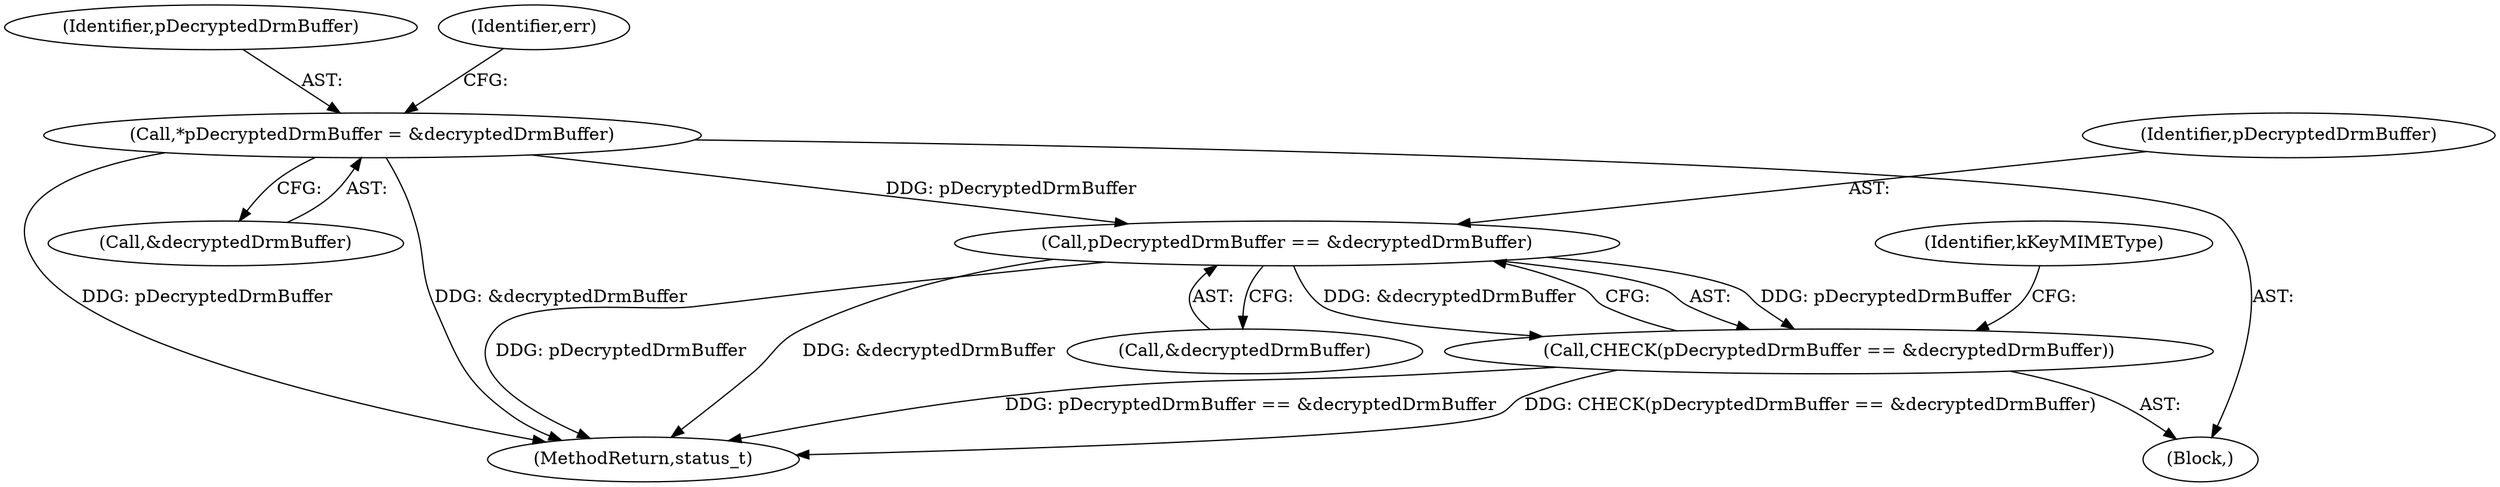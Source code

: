 digraph "0_Android_e248db02fbab2ee9162940bc19f087fd7d96cb9d@API" {
"1000176" [label="(Call,pDecryptedDrmBuffer == &decryptedDrmBuffer)"];
"1000143" [label="(Call,*pDecryptedDrmBuffer = &decryptedDrmBuffer)"];
"1000175" [label="(Call,CHECK(pDecryptedDrmBuffer == &decryptedDrmBuffer))"];
"1000183" [label="(Identifier,kKeyMIMEType)"];
"1000406" [label="(MethodReturn,status_t)"];
"1000144" [label="(Identifier,pDecryptedDrmBuffer)"];
"1000150" [label="(Identifier,err)"];
"1000103" [label="(Block,)"];
"1000176" [label="(Call,pDecryptedDrmBuffer == &decryptedDrmBuffer)"];
"1000175" [label="(Call,CHECK(pDecryptedDrmBuffer == &decryptedDrmBuffer))"];
"1000178" [label="(Call,&decryptedDrmBuffer)"];
"1000143" [label="(Call,*pDecryptedDrmBuffer = &decryptedDrmBuffer)"];
"1000177" [label="(Identifier,pDecryptedDrmBuffer)"];
"1000145" [label="(Call,&decryptedDrmBuffer)"];
"1000176" -> "1000175"  [label="AST: "];
"1000176" -> "1000178"  [label="CFG: "];
"1000177" -> "1000176"  [label="AST: "];
"1000178" -> "1000176"  [label="AST: "];
"1000175" -> "1000176"  [label="CFG: "];
"1000176" -> "1000406"  [label="DDG: &decryptedDrmBuffer"];
"1000176" -> "1000406"  [label="DDG: pDecryptedDrmBuffer"];
"1000176" -> "1000175"  [label="DDG: pDecryptedDrmBuffer"];
"1000176" -> "1000175"  [label="DDG: &decryptedDrmBuffer"];
"1000143" -> "1000176"  [label="DDG: pDecryptedDrmBuffer"];
"1000143" -> "1000103"  [label="AST: "];
"1000143" -> "1000145"  [label="CFG: "];
"1000144" -> "1000143"  [label="AST: "];
"1000145" -> "1000143"  [label="AST: "];
"1000150" -> "1000143"  [label="CFG: "];
"1000143" -> "1000406"  [label="DDG: pDecryptedDrmBuffer"];
"1000143" -> "1000406"  [label="DDG: &decryptedDrmBuffer"];
"1000175" -> "1000103"  [label="AST: "];
"1000183" -> "1000175"  [label="CFG: "];
"1000175" -> "1000406"  [label="DDG: pDecryptedDrmBuffer == &decryptedDrmBuffer"];
"1000175" -> "1000406"  [label="DDG: CHECK(pDecryptedDrmBuffer == &decryptedDrmBuffer)"];
}
